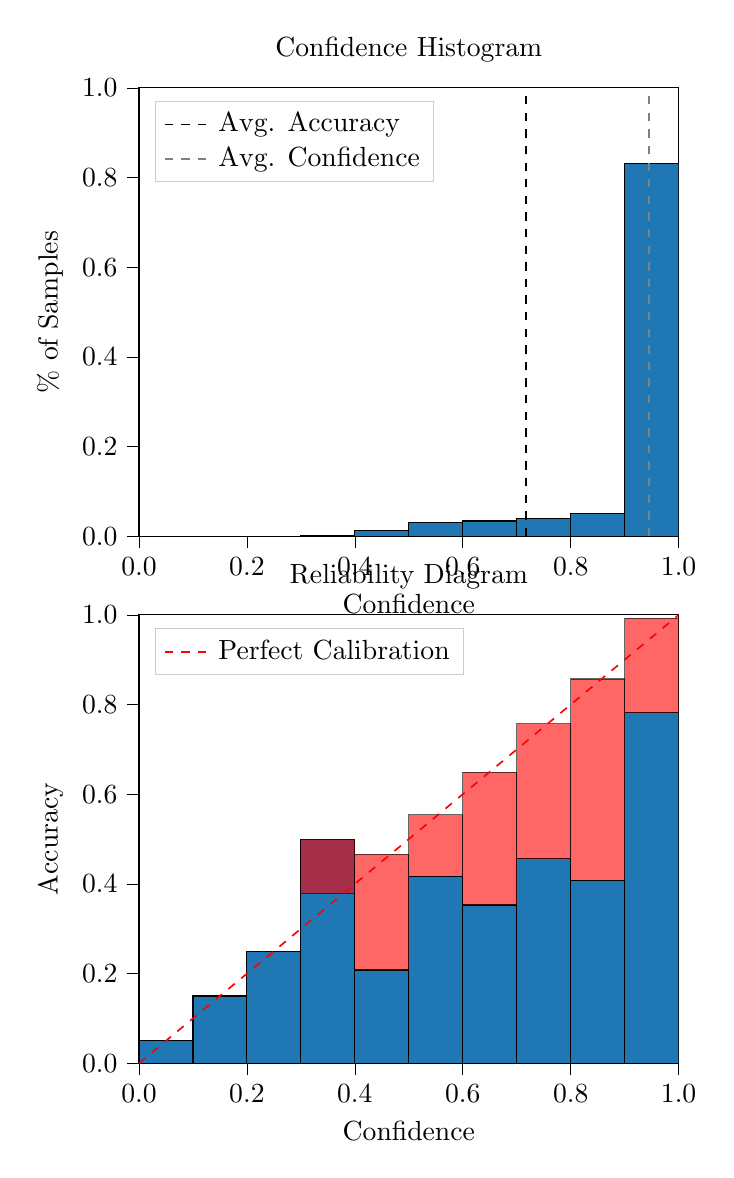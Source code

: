 % This file was created by tikzplotlib v0.9.8.
\begin{tikzpicture}

\definecolor{color0}{rgb}{0.122,0.467,0.706}

\begin{groupplot}[group style={group size=1 by 2}]
\nextgroupplot[
legend cell align={left},
legend style={
  fill opacity=0.8,
  draw opacity=1,
  text opacity=1,
  at={(0.03,0.97)},
  anchor=north west,
  draw=white!80!black
},
tick align=outside,
tick pos=left,
title={Confidence Histogram},
x grid style={white!69.02!black},
xlabel={Confidence},
xmin=0, xmax=1,
xtick style={color=black},
xtick={0,0.2,0.4,0.6,0.8,1},
xticklabels={0.0,0.2,0.4,0.6,0.8,1.0},
y grid style={white!69.02!black},
ylabel={\% of Samples},
ymin=0, ymax=1,
ytick style={color=black},
ytick={0,0.2,0.4,0.6,0.8,1},
yticklabels={0.0,0.2,0.4,0.6,0.8,1.0}
]
\draw[draw=black,fill=color0] (axis cs:-6.939e-18,0) rectangle (axis cs:0.1,0);
\draw[draw=black,fill=color0] (axis cs:0.1,0) rectangle (axis cs:0.2,0);
\draw[draw=black,fill=color0] (axis cs:0.2,0) rectangle (axis cs:0.3,0);
\draw[draw=black,fill=color0] (axis cs:0.3,0) rectangle (axis cs:0.4,0.001);
\draw[draw=black,fill=color0] (axis cs:0.4,0) rectangle (axis cs:0.5,0.012);
\draw[draw=black,fill=color0] (axis cs:0.5,0) rectangle (axis cs:0.6,0.03);
\draw[draw=black,fill=color0] (axis cs:0.6,0) rectangle (axis cs:0.7,0.034);
\draw[draw=black,fill=color0] (axis cs:0.7,0) rectangle (axis cs:0.8,0.039);
\draw[draw=black,fill=color0] (axis cs:0.8,0) rectangle (axis cs:0.9,0.051);
\draw[draw=black,fill=color0] (axis cs:0.9,0) rectangle (axis cs:1,0.832);
\addplot [semithick, black, dashed]
table {%
0.717 0
0.717 1
};
\addlegendentry{Avg. Accuracy}
\addplot [semithick, white!50.196!black, dashed]
table {%
0.945 0
0.945 1
};
\addlegendentry{Avg. Confidence}

\nextgroupplot[
legend cell align={left},
legend style={
  fill opacity=0.8,
  draw opacity=1,
  text opacity=1,
  at={(0.03,0.97)},
  anchor=north west,
  draw=white!80!black
},
tick align=outside,
tick pos=left,
title={Reliability Diagram},
x grid style={white!69.02!black},
xlabel={Confidence},
xmin=0, xmax=1,
xtick style={color=black},
xtick={0,0.2,0.4,0.6,0.8,1},
xticklabels={0.0,0.2,0.4,0.6,0.8,1.0},
y grid style={white!69.02!black},
ylabel={Accuracy},
ymin=0, ymax=1,
ytick style={color=black},
ytick={0,0.2,0.4,0.6,0.8,1},
yticklabels={0.0,0.2,0.4,0.6,0.8,1.0}
]
\draw[draw=black,fill=color0] (axis cs:-6.939e-18,0) rectangle (axis cs:0.1,0.05);
\draw[draw=black,fill=color0] (axis cs:0.1,0) rectangle (axis cs:0.2,0.15);
\draw[draw=black,fill=color0] (axis cs:0.2,0) rectangle (axis cs:0.3,0.25);
\draw[draw=black,fill=color0] (axis cs:0.3,0) rectangle (axis cs:0.4,0.5);
\draw[draw=black,fill=color0] (axis cs:0.4,0) rectangle (axis cs:0.5,0.208);
\draw[draw=black,fill=color0] (axis cs:0.5,0) rectangle (axis cs:0.6,0.417);
\draw[draw=black,fill=color0] (axis cs:0.6,0) rectangle (axis cs:0.7,0.353);
\draw[draw=black,fill=color0] (axis cs:0.7,0) rectangle (axis cs:0.8,0.456);
\draw[draw=black,fill=color0] (axis cs:0.8,0) rectangle (axis cs:0.9,0.408);
\draw[draw=black,fill=color0] (axis cs:0.9,0) rectangle (axis cs:1,0.782);
\draw[draw=black,fill=red,opacity=0.6] (axis cs:-6.939e-18,0.05) rectangle (axis cs:0.1,0.05);
\draw[draw=black,fill=red,opacity=0.6] (axis cs:0.1,0.15) rectangle (axis cs:0.2,0.15);
\draw[draw=black,fill=red,opacity=0.6] (axis cs:0.2,0.25) rectangle (axis cs:0.3,0.25);
\draw[draw=black,fill=red,opacity=0.6] (axis cs:0.3,0.5) rectangle (axis cs:0.4,0.378);
\draw[draw=black,fill=red,opacity=0.6] (axis cs:0.4,0.208) rectangle (axis cs:0.5,0.466);
\draw[draw=black,fill=red,opacity=0.6] (axis cs:0.5,0.417) rectangle (axis cs:0.6,0.554);
\draw[draw=black,fill=red,opacity=0.6] (axis cs:0.6,0.353) rectangle (axis cs:0.7,0.649);
\draw[draw=black,fill=red,opacity=0.6] (axis cs:0.7,0.456) rectangle (axis cs:0.8,0.757);
\draw[draw=black,fill=red,opacity=0.6] (axis cs:0.8,0.408) rectangle (axis cs:0.9,0.857);
\draw[draw=black,fill=red,opacity=0.6] (axis cs:0.9,0.782) rectangle (axis cs:1,0.993);
\addplot [semithick, red, dashed]
table {%
0 0
1 1
};
\addlegendentry{Perfect Calibration}
\end{groupplot}

\end{tikzpicture}
